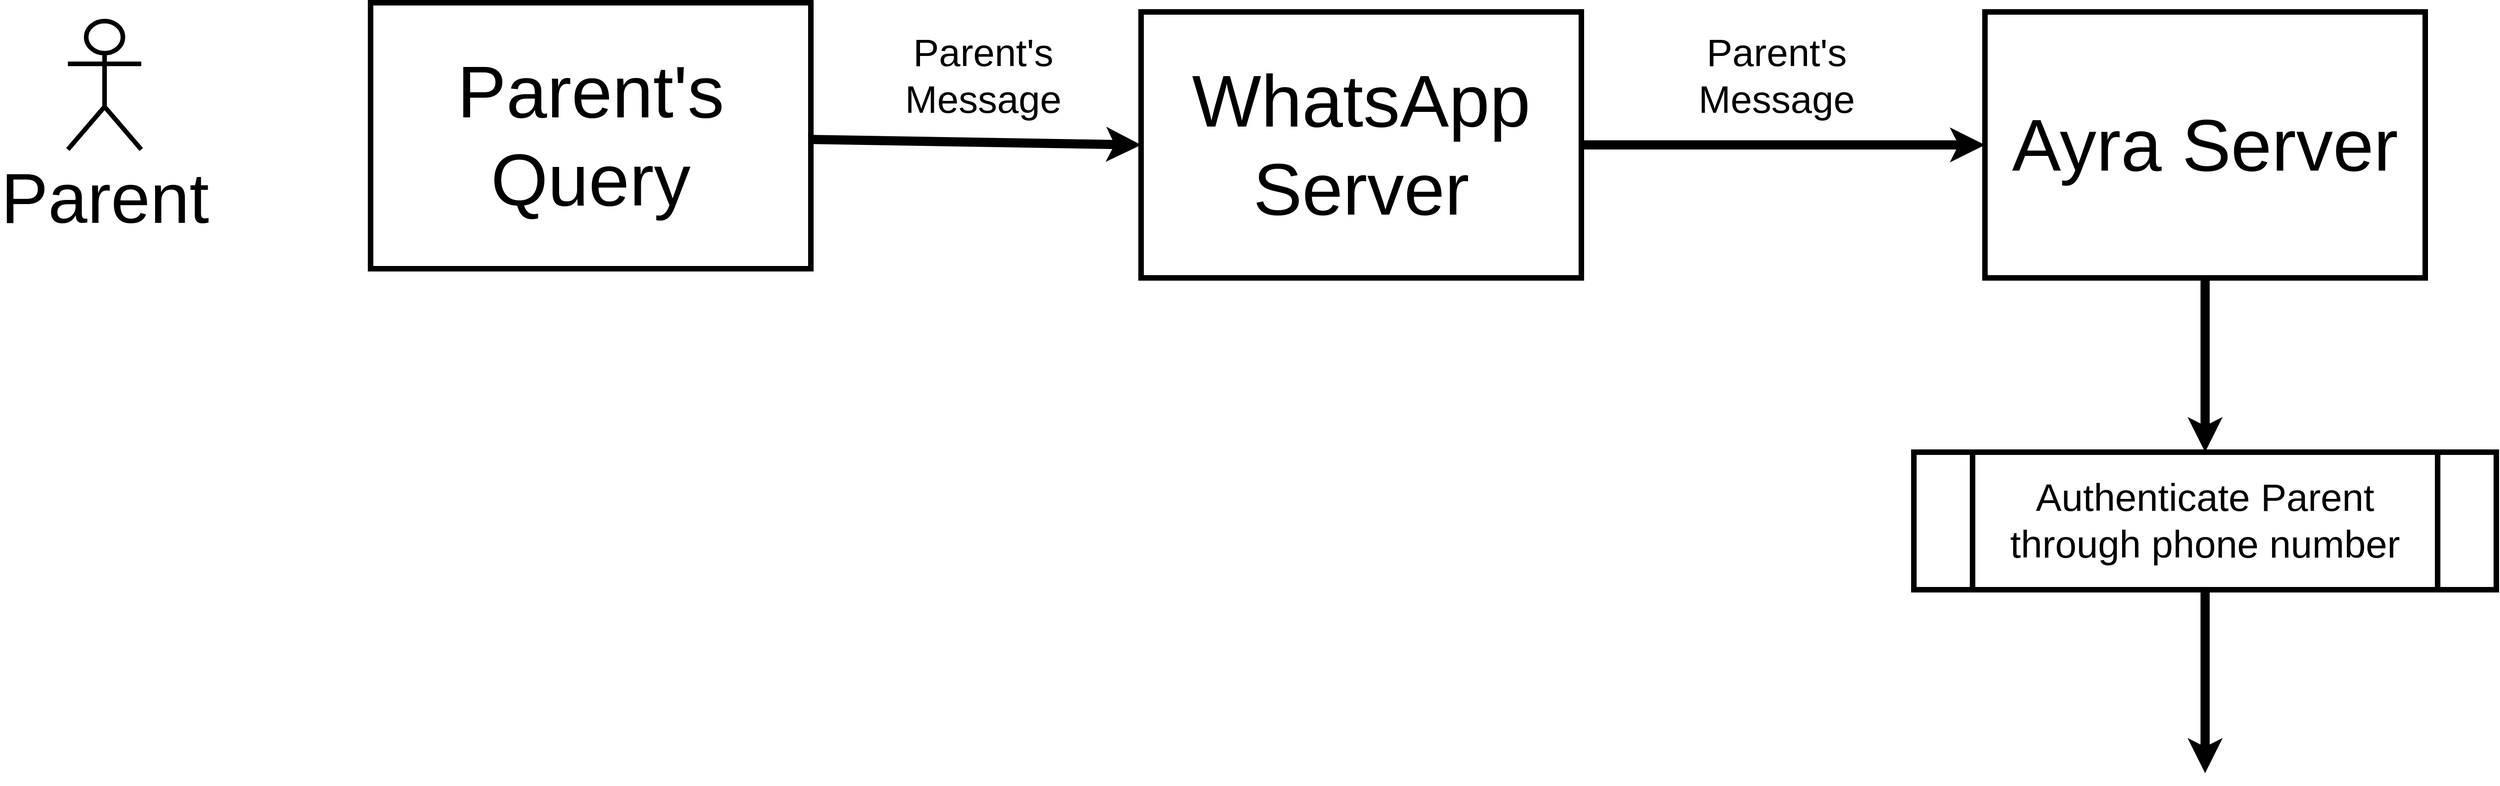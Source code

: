 <mxfile>
    <diagram id="fr8vObw3n9BdkRlGjZSh" name="Page-1">
        <mxGraphModel dx="2772" dy="1724" grid="1" gridSize="10" guides="1" tooltips="1" connect="1" arrows="1" fold="1" page="1" pageScale="1" pageWidth="4681" pageHeight="3300" math="0" shadow="0">
            <root>
                <mxCell id="0"/>
                <mxCell id="1" parent="0"/>
                <mxCell id="2" value="&lt;span style=&quot;font-size: 42px;&quot;&gt;Parent's Message&lt;/span&gt;" style="text;html=1;strokeColor=none;fillColor=none;align=center;verticalAlign=middle;whiteSpace=wrap;rounded=0;fontSize=42;" vertex="1" parent="1">
                    <mxGeometry x="1048" y="280" width="300" height="100" as="geometry"/>
                </mxCell>
                <mxCell id="16" style="edgeStyle=none;html=1;entryX=0;entryY=0.5;entryDx=0;entryDy=0;strokeWidth=10;fontSize=77;" edge="1" parent="1" source="3" target="10">
                    <mxGeometry relative="1" as="geometry"/>
                </mxCell>
                <mxCell id="3" value="&lt;font style=&quot;font-size: 80px;&quot;&gt;Parent's Query&lt;/font&gt;" style="rounded=0;whiteSpace=wrap;html=1;fontSize=60;strokeWidth=6;" vertex="1" parent="1">
                    <mxGeometry x="530" y="250" width="480" height="290" as="geometry"/>
                </mxCell>
                <mxCell id="19" value="" style="edgeStyle=none;html=1;strokeWidth=10;fontSize=42;" edge="1" parent="1" source="10" target="18">
                    <mxGeometry relative="1" as="geometry"/>
                </mxCell>
                <mxCell id="10" value="&lt;font style=&quot;font-size: 80px;&quot;&gt;WhatsApp Server&lt;/font&gt;" style="rounded=0;whiteSpace=wrap;html=1;fontSize=60;strokeWidth=6;" vertex="1" parent="1">
                    <mxGeometry x="1370" y="260" width="480" height="290" as="geometry"/>
                </mxCell>
                <mxCell id="11" value="&lt;font style=&quot;font-size: 77px;&quot;&gt;Parent&lt;/font&gt;" style="shape=umlActor;verticalLabelPosition=bottom;verticalAlign=top;html=1;outlineConnect=0;strokeWidth=5;fontSize=77;" vertex="1" parent="1">
                    <mxGeometry x="200" y="270" width="80" height="140" as="geometry"/>
                </mxCell>
                <mxCell id="25" style="edgeStyle=none;html=1;strokeWidth=10;fontSize=42;entryX=0.5;entryY=0;entryDx=0;entryDy=0;" edge="1" parent="1" source="18">
                    <mxGeometry relative="1" as="geometry">
                        <mxPoint x="2530" y="740" as="targetPoint"/>
                    </mxGeometry>
                </mxCell>
                <mxCell id="18" value="&lt;font style=&quot;font-size: 80px;&quot;&gt;Ayra Server&lt;/font&gt;" style="rounded=0;whiteSpace=wrap;html=1;fontSize=60;strokeWidth=6;" vertex="1" parent="1">
                    <mxGeometry x="2290" y="260" width="480" height="290" as="geometry"/>
                </mxCell>
                <mxCell id="22" value="&lt;span style=&quot;font-size: 42px;&quot;&gt;Parent's Message&lt;/span&gt;" style="text;html=1;strokeColor=none;fillColor=none;align=center;verticalAlign=middle;whiteSpace=wrap;rounded=0;fontSize=42;" vertex="1" parent="1">
                    <mxGeometry x="1912.5" y="280" width="300" height="100" as="geometry"/>
                </mxCell>
                <mxCell id="37" style="edgeStyle=none;html=1;entryX=0.5;entryY=0;entryDx=0;entryDy=0;strokeWidth=10;fontSize=42;" edge="1" parent="1" source="36">
                    <mxGeometry relative="1" as="geometry">
                        <mxPoint x="2530" y="1090" as="targetPoint"/>
                    </mxGeometry>
                </mxCell>
                <mxCell id="36" value="Authenticate Parent through phone number" style="shape=process;whiteSpace=wrap;html=1;backgroundOutline=1;strokeWidth=6;fontSize=42;" vertex="1" parent="1">
                    <mxGeometry x="2212.5" y="740" width="635" height="150" as="geometry"/>
                </mxCell>
            </root>
        </mxGraphModel>
    </diagram>
</mxfile>